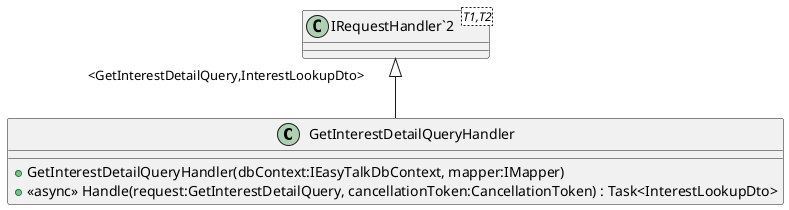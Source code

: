 @startuml
class GetInterestDetailQueryHandler {
    + GetInterestDetailQueryHandler(dbContext:IEasyTalkDbContext, mapper:IMapper)
    + <<async>> Handle(request:GetInterestDetailQuery, cancellationToken:CancellationToken) : Task<InterestLookupDto>
}
class "IRequestHandler`2"<T1,T2> {
}
"IRequestHandler`2" "<GetInterestDetailQuery,InterestLookupDto>" <|-- GetInterestDetailQueryHandler
@enduml
